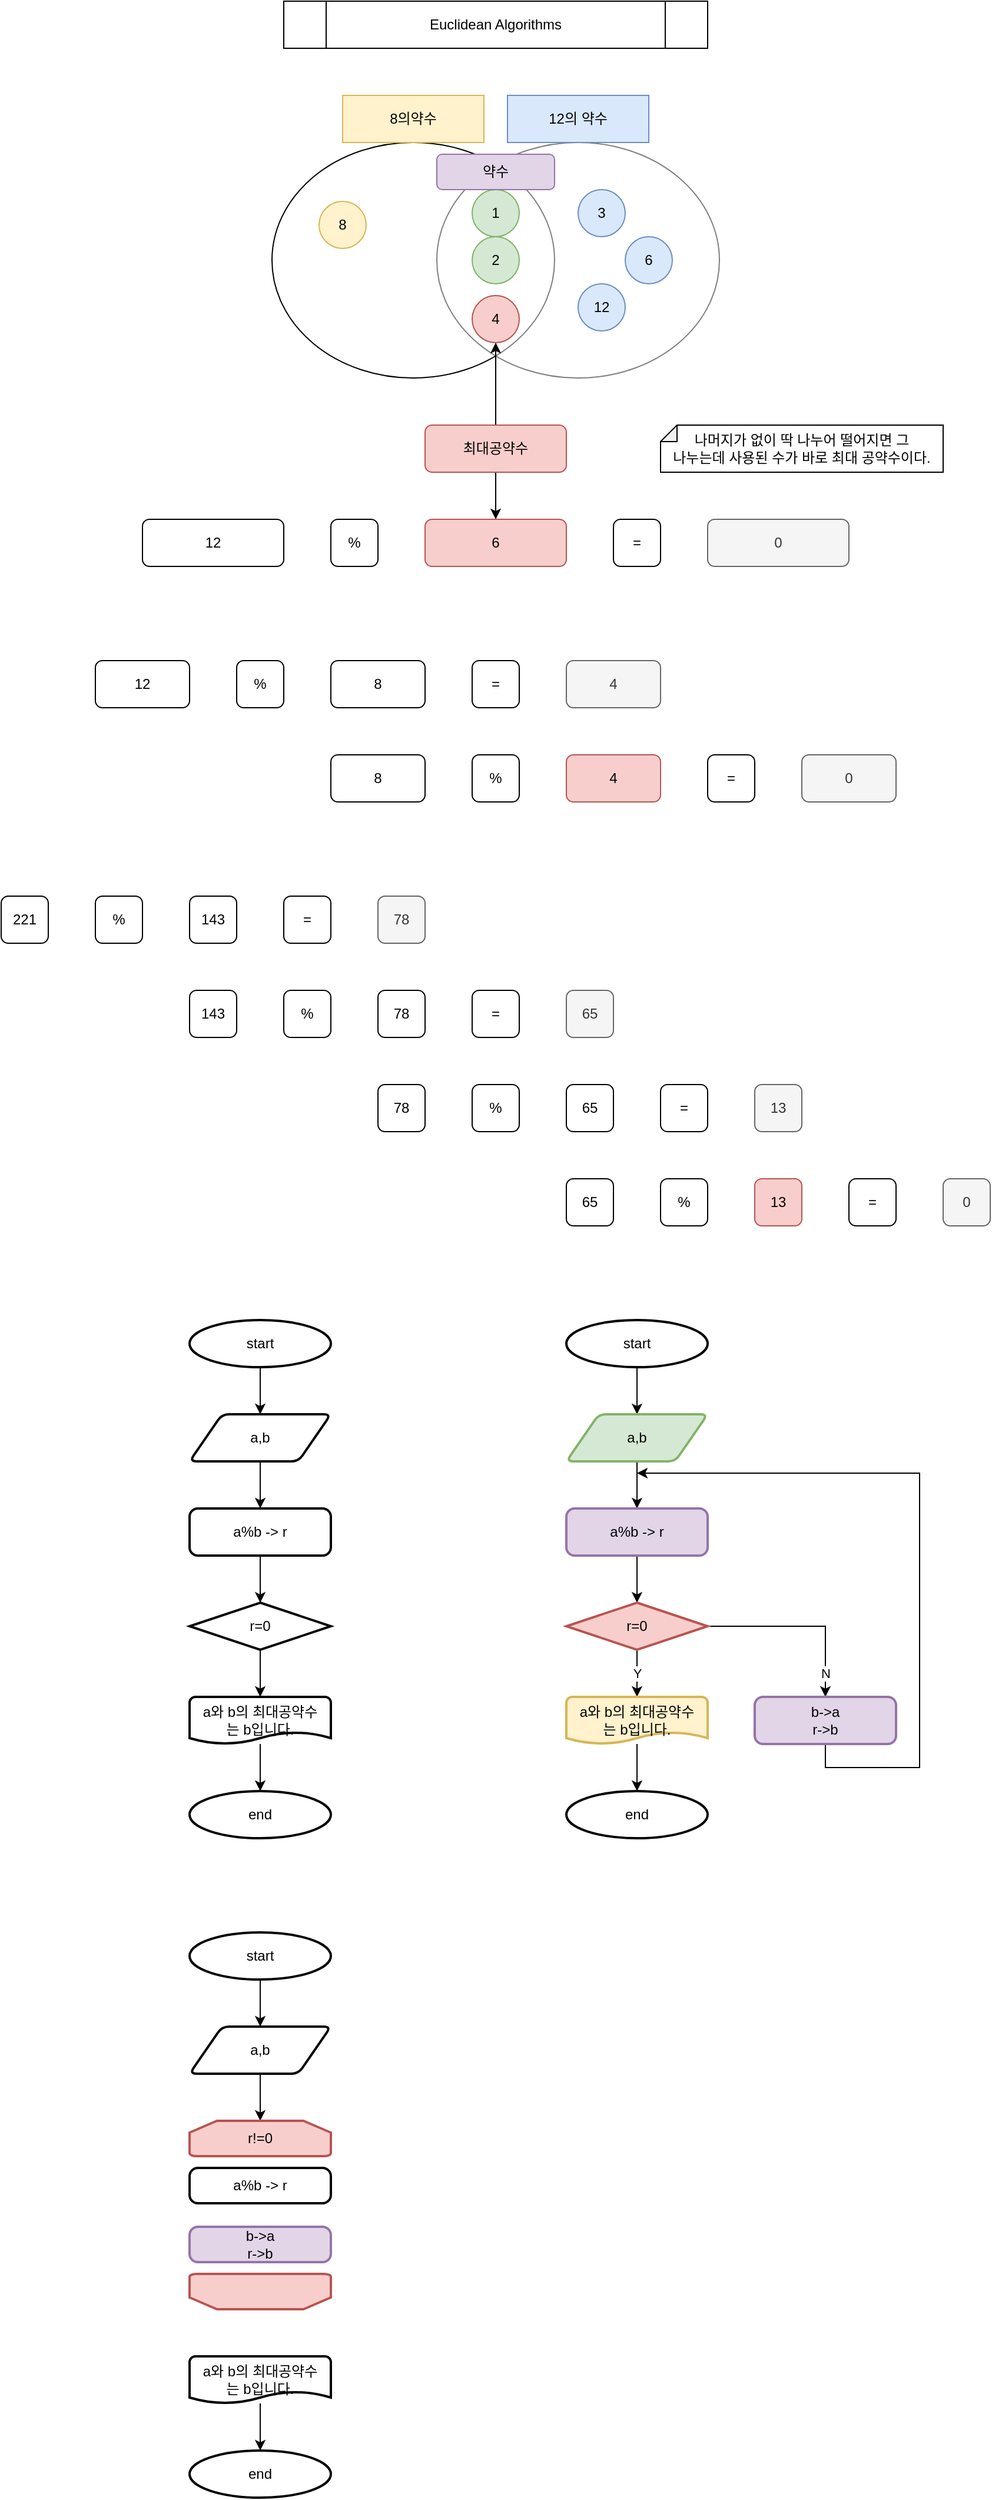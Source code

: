 <mxfile version="19.0.3" type="device"><diagram id="KPY9EynT-W9tP_tX1SLl" name="Page-1"><mxGraphModel dx="1101" dy="815" grid="1" gridSize="10" guides="1" tooltips="1" connect="1" arrows="1" fold="1" page="1" pageScale="1" pageWidth="850" pageHeight="1100" math="0" shadow="0"><root><mxCell id="0"/><mxCell id="1" parent="0"/><mxCell id="qfDCb4FsMu51xI5gXxI_-1" value="Euclidean Algorithms" style="shape=process;whiteSpace=wrap;html=1;backgroundOutline=1;" vertex="1" parent="1"><mxGeometry x="240" y="40" width="360" height="40" as="geometry"/></mxCell><mxCell id="qfDCb4FsMu51xI5gXxI_-2" value="" style="ellipse;whiteSpace=wrap;html=1;" vertex="1" parent="1"><mxGeometry x="230" y="160" width="240" height="200" as="geometry"/></mxCell><mxCell id="qfDCb4FsMu51xI5gXxI_-4" value="" style="ellipse;whiteSpace=wrap;html=1;opacity=50;" vertex="1" parent="1"><mxGeometry x="370" y="160" width="240" height="200" as="geometry"/></mxCell><mxCell id="qfDCb4FsMu51xI5gXxI_-5" value="8의약수" style="rounded=0;whiteSpace=wrap;html=1;fillColor=#fff2cc;strokeColor=#d6b656;" vertex="1" parent="1"><mxGeometry x="290" y="120" width="120" height="40" as="geometry"/></mxCell><mxCell id="qfDCb4FsMu51xI5gXxI_-6" value="12의 약수" style="rounded=0;whiteSpace=wrap;html=1;fillColor=#dae8fc;strokeColor=#6c8ebf;" vertex="1" parent="1"><mxGeometry x="430" y="120" width="120" height="40" as="geometry"/></mxCell><mxCell id="qfDCb4FsMu51xI5gXxI_-8" value="6" style="ellipse;whiteSpace=wrap;html=1;aspect=fixed;fillColor=#dae8fc;strokeColor=#6c8ebf;" vertex="1" parent="1"><mxGeometry x="530" y="240" width="40" height="40" as="geometry"/></mxCell><mxCell id="qfDCb4FsMu51xI5gXxI_-9" value="12" style="ellipse;whiteSpace=wrap;html=1;aspect=fixed;fillColor=#dae8fc;strokeColor=#6c8ebf;" vertex="1" parent="1"><mxGeometry x="490" y="280" width="40" height="40" as="geometry"/></mxCell><mxCell id="qfDCb4FsMu51xI5gXxI_-10" value="3" style="ellipse;whiteSpace=wrap;html=1;aspect=fixed;fillColor=#dae8fc;strokeColor=#6c8ebf;" vertex="1" parent="1"><mxGeometry x="490" y="200" width="40" height="40" as="geometry"/></mxCell><mxCell id="qfDCb4FsMu51xI5gXxI_-11" value="4" style="ellipse;whiteSpace=wrap;html=1;aspect=fixed;fillColor=#f8cecc;strokeColor=#b85450;" vertex="1" parent="1"><mxGeometry x="400" y="290" width="40" height="40" as="geometry"/></mxCell><mxCell id="qfDCb4FsMu51xI5gXxI_-12" value="2" style="ellipse;whiteSpace=wrap;html=1;aspect=fixed;fillColor=#d5e8d4;strokeColor=#82b366;" vertex="1" parent="1"><mxGeometry x="400" y="240" width="40" height="40" as="geometry"/></mxCell><mxCell id="qfDCb4FsMu51xI5gXxI_-13" value="1" style="ellipse;whiteSpace=wrap;html=1;aspect=fixed;fillColor=#d5e8d4;strokeColor=#82b366;" vertex="1" parent="1"><mxGeometry x="400" y="200" width="40" height="40" as="geometry"/></mxCell><mxCell id="qfDCb4FsMu51xI5gXxI_-14" value="8" style="ellipse;whiteSpace=wrap;html=1;aspect=fixed;fillColor=#fff2cc;strokeColor=#d6b656;" vertex="1" parent="1"><mxGeometry x="270" y="210" width="40" height="40" as="geometry"/></mxCell><mxCell id="qfDCb4FsMu51xI5gXxI_-15" value="약수" style="rounded=1;whiteSpace=wrap;html=1;fillColor=#e1d5e7;strokeColor=#9673a6;" vertex="1" parent="1"><mxGeometry x="370" y="170" width="100" height="30" as="geometry"/></mxCell><mxCell id="qfDCb4FsMu51xI5gXxI_-25" value="" style="edgeStyle=orthogonalEdgeStyle;rounded=0;orthogonalLoop=1;jettySize=auto;html=1;entryX=0.5;entryY=1;entryDx=0;entryDy=0;" edge="1" parent="1" source="qfDCb4FsMu51xI5gXxI_-16" target="qfDCb4FsMu51xI5gXxI_-11"><mxGeometry relative="1" as="geometry"><mxPoint x="420" y="350" as="targetPoint"/></mxGeometry></mxCell><mxCell id="qfDCb4FsMu51xI5gXxI_-26" value="" style="edgeStyle=orthogonalEdgeStyle;rounded=0;orthogonalLoop=1;jettySize=auto;html=1;" edge="1" parent="1" source="qfDCb4FsMu51xI5gXxI_-16" target="qfDCb4FsMu51xI5gXxI_-21"><mxGeometry relative="1" as="geometry"/></mxCell><mxCell id="qfDCb4FsMu51xI5gXxI_-16" value="최대공약수" style="rounded=1;whiteSpace=wrap;html=1;fillColor=#f8cecc;strokeColor=#b85450;" vertex="1" parent="1"><mxGeometry x="360" y="400" width="120" height="40" as="geometry"/></mxCell><mxCell id="qfDCb4FsMu51xI5gXxI_-19" value="12" style="rounded=1;whiteSpace=wrap;html=1;" vertex="1" parent="1"><mxGeometry x="120" y="480" width="120" height="40" as="geometry"/></mxCell><mxCell id="qfDCb4FsMu51xI5gXxI_-21" value="6" style="rounded=1;whiteSpace=wrap;html=1;fillColor=#f8cecc;strokeColor=#b85450;" vertex="1" parent="1"><mxGeometry x="360" y="480" width="120" height="40" as="geometry"/></mxCell><mxCell id="qfDCb4FsMu51xI5gXxI_-22" value="0" style="rounded=1;whiteSpace=wrap;html=1;fillColor=#f5f5f5;fontColor=#333333;strokeColor=#666666;" vertex="1" parent="1"><mxGeometry x="600" y="480" width="120" height="40" as="geometry"/></mxCell><mxCell id="qfDCb4FsMu51xI5gXxI_-23" value="=" style="rounded=1;whiteSpace=wrap;html=1;" vertex="1" parent="1"><mxGeometry x="520" y="480" width="40" height="40" as="geometry"/></mxCell><mxCell id="qfDCb4FsMu51xI5gXxI_-24" value="%" style="rounded=1;whiteSpace=wrap;html=1;" vertex="1" parent="1"><mxGeometry x="280" y="480" width="40" height="40" as="geometry"/></mxCell><mxCell id="qfDCb4FsMu51xI5gXxI_-27" value="나머지가 없이 딱 나누어 떨어지면 그 &lt;br&gt;나누는데 사용된 수가 바로 최대 공약수이다." style="shape=note;whiteSpace=wrap;html=1;backgroundOutline=1;darkOpacity=0.05;size=14;direction=north;" vertex="1" parent="1"><mxGeometry x="560" y="400" width="240" height="40" as="geometry"/></mxCell><mxCell id="qfDCb4FsMu51xI5gXxI_-28" value="12" style="rounded=1;whiteSpace=wrap;html=1;" vertex="1" parent="1"><mxGeometry x="80" y="600" width="80" height="40" as="geometry"/></mxCell><mxCell id="qfDCb4FsMu51xI5gXxI_-30" value="8" style="rounded=1;whiteSpace=wrap;html=1;" vertex="1" parent="1"><mxGeometry x="280" y="600" width="80" height="40" as="geometry"/></mxCell><mxCell id="qfDCb4FsMu51xI5gXxI_-31" value="%" style="rounded=1;whiteSpace=wrap;html=1;" vertex="1" parent="1"><mxGeometry x="200" y="600" width="40" height="40" as="geometry"/></mxCell><mxCell id="qfDCb4FsMu51xI5gXxI_-32" value="=" style="rounded=1;whiteSpace=wrap;html=1;" vertex="1" parent="1"><mxGeometry x="400" y="600" width="40" height="40" as="geometry"/></mxCell><mxCell id="qfDCb4FsMu51xI5gXxI_-33" value="4" style="rounded=1;whiteSpace=wrap;html=1;fillColor=#f5f5f5;fontColor=#333333;strokeColor=#666666;" vertex="1" parent="1"><mxGeometry x="480" y="600" width="80" height="40" as="geometry"/></mxCell><mxCell id="qfDCb4FsMu51xI5gXxI_-34" value="8" style="rounded=1;whiteSpace=wrap;html=1;" vertex="1" parent="1"><mxGeometry x="280" y="680" width="80" height="40" as="geometry"/></mxCell><mxCell id="qfDCb4FsMu51xI5gXxI_-35" value="4" style="rounded=1;whiteSpace=wrap;html=1;fillColor=#f8cecc;strokeColor=#b85450;" vertex="1" parent="1"><mxGeometry x="480" y="680" width="80" height="40" as="geometry"/></mxCell><mxCell id="qfDCb4FsMu51xI5gXxI_-36" value="%" style="rounded=1;whiteSpace=wrap;html=1;" vertex="1" parent="1"><mxGeometry x="400" y="680" width="40" height="40" as="geometry"/></mxCell><mxCell id="qfDCb4FsMu51xI5gXxI_-37" value="=" style="rounded=1;whiteSpace=wrap;html=1;" vertex="1" parent="1"><mxGeometry x="600" y="680" width="40" height="40" as="geometry"/></mxCell><mxCell id="qfDCb4FsMu51xI5gXxI_-38" value="0" style="rounded=1;whiteSpace=wrap;html=1;fillColor=#f5f5f5;fontColor=#333333;strokeColor=#666666;" vertex="1" parent="1"><mxGeometry x="680" y="680" width="80" height="40" as="geometry"/></mxCell><mxCell id="qfDCb4FsMu51xI5gXxI_-39" value="221" style="rounded=1;whiteSpace=wrap;html=1;" vertex="1" parent="1"><mxGeometry y="800" width="40" height="40" as="geometry"/></mxCell><mxCell id="qfDCb4FsMu51xI5gXxI_-40" value="143" style="rounded=1;whiteSpace=wrap;html=1;" vertex="1" parent="1"><mxGeometry x="160" y="800" width="40" height="40" as="geometry"/></mxCell><mxCell id="qfDCb4FsMu51xI5gXxI_-41" value="%" style="rounded=1;whiteSpace=wrap;html=1;" vertex="1" parent="1"><mxGeometry x="80" y="800" width="40" height="40" as="geometry"/></mxCell><mxCell id="qfDCb4FsMu51xI5gXxI_-42" value="=" style="rounded=1;whiteSpace=wrap;html=1;" vertex="1" parent="1"><mxGeometry x="240" y="800" width="40" height="40" as="geometry"/></mxCell><mxCell id="qfDCb4FsMu51xI5gXxI_-43" value="78" style="rounded=1;whiteSpace=wrap;html=1;fillColor=#f5f5f5;fontColor=#333333;strokeColor=#666666;" vertex="1" parent="1"><mxGeometry x="320" y="800" width="40" height="40" as="geometry"/></mxCell><mxCell id="qfDCb4FsMu51xI5gXxI_-55" value="143" style="rounded=1;whiteSpace=wrap;html=1;" vertex="1" parent="1"><mxGeometry x="160" y="880" width="40" height="40" as="geometry"/></mxCell><mxCell id="qfDCb4FsMu51xI5gXxI_-56" value="%" style="rounded=1;whiteSpace=wrap;html=1;" vertex="1" parent="1"><mxGeometry x="240" y="880" width="40" height="40" as="geometry"/></mxCell><mxCell id="qfDCb4FsMu51xI5gXxI_-57" value="78" style="rounded=1;whiteSpace=wrap;html=1;" vertex="1" parent="1"><mxGeometry x="320" y="880" width="40" height="40" as="geometry"/></mxCell><mxCell id="qfDCb4FsMu51xI5gXxI_-58" value="=" style="rounded=1;whiteSpace=wrap;html=1;" vertex="1" parent="1"><mxGeometry x="400" y="880" width="40" height="40" as="geometry"/></mxCell><mxCell id="qfDCb4FsMu51xI5gXxI_-59" value="65" style="rounded=1;whiteSpace=wrap;html=1;fillColor=#f5f5f5;fontColor=#333333;strokeColor=#666666;" vertex="1" parent="1"><mxGeometry x="480" y="880" width="40" height="40" as="geometry"/></mxCell><mxCell id="qfDCb4FsMu51xI5gXxI_-60" value="78" style="rounded=1;whiteSpace=wrap;html=1;" vertex="1" parent="1"><mxGeometry x="320" y="960" width="40" height="40" as="geometry"/></mxCell><mxCell id="qfDCb4FsMu51xI5gXxI_-61" value="65" style="rounded=1;whiteSpace=wrap;html=1;" vertex="1" parent="1"><mxGeometry x="480" y="960" width="40" height="40" as="geometry"/></mxCell><mxCell id="qfDCb4FsMu51xI5gXxI_-62" value="%" style="rounded=1;whiteSpace=wrap;html=1;" vertex="1" parent="1"><mxGeometry x="400" y="960" width="40" height="40" as="geometry"/></mxCell><mxCell id="qfDCb4FsMu51xI5gXxI_-63" value="=" style="rounded=1;whiteSpace=wrap;html=1;" vertex="1" parent="1"><mxGeometry x="560" y="960" width="40" height="40" as="geometry"/></mxCell><mxCell id="qfDCb4FsMu51xI5gXxI_-64" value="13" style="rounded=1;whiteSpace=wrap;html=1;fillColor=#f5f5f5;fontColor=#333333;strokeColor=#666666;" vertex="1" parent="1"><mxGeometry x="640" y="960" width="40" height="40" as="geometry"/></mxCell><mxCell id="qfDCb4FsMu51xI5gXxI_-65" value="65" style="rounded=1;whiteSpace=wrap;html=1;" vertex="1" parent="1"><mxGeometry x="480" y="1040" width="40" height="40" as="geometry"/></mxCell><mxCell id="qfDCb4FsMu51xI5gXxI_-66" value="13" style="rounded=1;whiteSpace=wrap;html=1;fillColor=#f8cecc;strokeColor=#b85450;" vertex="1" parent="1"><mxGeometry x="640" y="1040" width="40" height="40" as="geometry"/></mxCell><mxCell id="qfDCb4FsMu51xI5gXxI_-67" value="%" style="rounded=1;whiteSpace=wrap;html=1;" vertex="1" parent="1"><mxGeometry x="560" y="1040" width="40" height="40" as="geometry"/></mxCell><mxCell id="qfDCb4FsMu51xI5gXxI_-68" value="=" style="rounded=1;whiteSpace=wrap;html=1;" vertex="1" parent="1"><mxGeometry x="720" y="1040" width="40" height="40" as="geometry"/></mxCell><mxCell id="qfDCb4FsMu51xI5gXxI_-69" value="0" style="rounded=1;whiteSpace=wrap;html=1;fillColor=#f5f5f5;fontColor=#333333;strokeColor=#666666;" vertex="1" parent="1"><mxGeometry x="800" y="1040" width="40" height="40" as="geometry"/></mxCell><mxCell id="qfDCb4FsMu51xI5gXxI_-86" value="" style="edgeStyle=orthogonalEdgeStyle;rounded=0;orthogonalLoop=1;jettySize=auto;html=1;" edge="1" parent="1" source="qfDCb4FsMu51xI5gXxI_-73" target="qfDCb4FsMu51xI5gXxI_-74"><mxGeometry relative="1" as="geometry"/></mxCell><mxCell id="qfDCb4FsMu51xI5gXxI_-73" value="start" style="strokeWidth=2;html=1;shape=mxgraph.flowchart.start_1;whiteSpace=wrap;" vertex="1" parent="1"><mxGeometry x="160" y="1160" width="120" height="40" as="geometry"/></mxCell><mxCell id="qfDCb4FsMu51xI5gXxI_-87" value="" style="edgeStyle=orthogonalEdgeStyle;rounded=0;orthogonalLoop=1;jettySize=auto;html=1;" edge="1" parent="1" source="qfDCb4FsMu51xI5gXxI_-74" target="qfDCb4FsMu51xI5gXxI_-75"><mxGeometry relative="1" as="geometry"/></mxCell><mxCell id="qfDCb4FsMu51xI5gXxI_-74" value="a,b" style="shape=parallelogram;html=1;strokeWidth=2;perimeter=parallelogramPerimeter;whiteSpace=wrap;rounded=1;arcSize=12;size=0.23;" vertex="1" parent="1"><mxGeometry x="160" y="1240" width="120" height="40" as="geometry"/></mxCell><mxCell id="qfDCb4FsMu51xI5gXxI_-88" value="" style="edgeStyle=orthogonalEdgeStyle;rounded=0;orthogonalLoop=1;jettySize=auto;html=1;" edge="1" parent="1" source="qfDCb4FsMu51xI5gXxI_-75" target="qfDCb4FsMu51xI5gXxI_-76"><mxGeometry relative="1" as="geometry"/></mxCell><mxCell id="qfDCb4FsMu51xI5gXxI_-75" value="a%b -&amp;gt; r" style="rounded=1;whiteSpace=wrap;html=1;absoluteArcSize=1;arcSize=14;strokeWidth=2;" vertex="1" parent="1"><mxGeometry x="160" y="1320" width="120" height="40" as="geometry"/></mxCell><mxCell id="qfDCb4FsMu51xI5gXxI_-89" value="" style="edgeStyle=orthogonalEdgeStyle;rounded=0;orthogonalLoop=1;jettySize=auto;html=1;" edge="1" parent="1" source="qfDCb4FsMu51xI5gXxI_-76" target="qfDCb4FsMu51xI5gXxI_-77"><mxGeometry relative="1" as="geometry"/></mxCell><mxCell id="qfDCb4FsMu51xI5gXxI_-76" value="r=0" style="strokeWidth=2;html=1;shape=mxgraph.flowchart.decision;whiteSpace=wrap;" vertex="1" parent="1"><mxGeometry x="160" y="1400" width="120" height="40" as="geometry"/></mxCell><mxCell id="qfDCb4FsMu51xI5gXxI_-90" value="" style="edgeStyle=orthogonalEdgeStyle;rounded=0;orthogonalLoop=1;jettySize=auto;html=1;" edge="1" parent="1" source="qfDCb4FsMu51xI5gXxI_-77" target="qfDCb4FsMu51xI5gXxI_-78"><mxGeometry relative="1" as="geometry"/></mxCell><mxCell id="qfDCb4FsMu51xI5gXxI_-77" value="a와 b의 최대공약수&lt;br&gt;는 b입니다." style="strokeWidth=2;html=1;shape=mxgraph.flowchart.document2;whiteSpace=wrap;size=0.25;" vertex="1" parent="1"><mxGeometry x="160" y="1480" width="120" height="40" as="geometry"/></mxCell><mxCell id="qfDCb4FsMu51xI5gXxI_-78" value="end" style="strokeWidth=2;html=1;shape=mxgraph.flowchart.start_1;whiteSpace=wrap;" vertex="1" parent="1"><mxGeometry x="160" y="1560" width="120" height="40" as="geometry"/></mxCell><mxCell id="qfDCb4FsMu51xI5gXxI_-91" value="" style="edgeStyle=orthogonalEdgeStyle;rounded=0;orthogonalLoop=1;jettySize=auto;html=1;" edge="1" parent="1" source="qfDCb4FsMu51xI5gXxI_-79" target="qfDCb4FsMu51xI5gXxI_-80"><mxGeometry relative="1" as="geometry"/></mxCell><mxCell id="qfDCb4FsMu51xI5gXxI_-79" value="start" style="strokeWidth=2;html=1;shape=mxgraph.flowchart.start_1;whiteSpace=wrap;" vertex="1" parent="1"><mxGeometry x="480" y="1160" width="120" height="40" as="geometry"/></mxCell><mxCell id="qfDCb4FsMu51xI5gXxI_-92" value="" style="edgeStyle=orthogonalEdgeStyle;rounded=0;orthogonalLoop=1;jettySize=auto;html=1;" edge="1" parent="1" source="qfDCb4FsMu51xI5gXxI_-80" target="qfDCb4FsMu51xI5gXxI_-81"><mxGeometry relative="1" as="geometry"/></mxCell><mxCell id="qfDCb4FsMu51xI5gXxI_-80" value="a,b" style="shape=parallelogram;html=1;strokeWidth=2;perimeter=parallelogramPerimeter;whiteSpace=wrap;rounded=1;arcSize=12;size=0.23;fillColor=#d5e8d4;strokeColor=#82b366;" vertex="1" parent="1"><mxGeometry x="480" y="1240" width="120" height="40" as="geometry"/></mxCell><mxCell id="qfDCb4FsMu51xI5gXxI_-93" value="" style="edgeStyle=orthogonalEdgeStyle;rounded=0;orthogonalLoop=1;jettySize=auto;html=1;" edge="1" parent="1" source="qfDCb4FsMu51xI5gXxI_-81" target="qfDCb4FsMu51xI5gXxI_-82"><mxGeometry relative="1" as="geometry"/></mxCell><mxCell id="qfDCb4FsMu51xI5gXxI_-81" value="a%b -&amp;gt; r" style="rounded=1;whiteSpace=wrap;html=1;absoluteArcSize=1;arcSize=14;strokeWidth=2;fillColor=#e1d5e7;strokeColor=#9673a6;" vertex="1" parent="1"><mxGeometry x="480" y="1320" width="120" height="40" as="geometry"/></mxCell><mxCell id="qfDCb4FsMu51xI5gXxI_-94" value="Y" style="edgeStyle=orthogonalEdgeStyle;rounded=0;orthogonalLoop=1;jettySize=auto;html=1;" edge="1" parent="1" source="qfDCb4FsMu51xI5gXxI_-82" target="qfDCb4FsMu51xI5gXxI_-83"><mxGeometry relative="1" as="geometry"/></mxCell><mxCell id="qfDCb4FsMu51xI5gXxI_-96" value="N" style="edgeStyle=orthogonalEdgeStyle;rounded=0;orthogonalLoop=1;jettySize=auto;html=1;entryX=0.5;entryY=0;entryDx=0;entryDy=0;" edge="1" parent="1" source="qfDCb4FsMu51xI5gXxI_-82" target="qfDCb4FsMu51xI5gXxI_-85"><mxGeometry x="0.75" relative="1" as="geometry"><mxPoint as="offset"/></mxGeometry></mxCell><mxCell id="qfDCb4FsMu51xI5gXxI_-82" value="r=0" style="strokeWidth=2;html=1;shape=mxgraph.flowchart.decision;whiteSpace=wrap;fillColor=#f8cecc;strokeColor=#b85450;" vertex="1" parent="1"><mxGeometry x="480" y="1400" width="120" height="40" as="geometry"/></mxCell><mxCell id="qfDCb4FsMu51xI5gXxI_-95" value="" style="edgeStyle=orthogonalEdgeStyle;rounded=0;orthogonalLoop=1;jettySize=auto;html=1;" edge="1" parent="1" source="qfDCb4FsMu51xI5gXxI_-83" target="qfDCb4FsMu51xI5gXxI_-84"><mxGeometry relative="1" as="geometry"/></mxCell><mxCell id="qfDCb4FsMu51xI5gXxI_-83" value="a와 b의 최대공약수&lt;br&gt;는 b입니다." style="strokeWidth=2;html=1;shape=mxgraph.flowchart.document2;whiteSpace=wrap;size=0.25;fillColor=#fff2cc;strokeColor=#d6b656;" vertex="1" parent="1"><mxGeometry x="480" y="1480" width="120" height="40" as="geometry"/></mxCell><mxCell id="qfDCb4FsMu51xI5gXxI_-84" value="end" style="strokeWidth=2;html=1;shape=mxgraph.flowchart.start_1;whiteSpace=wrap;" vertex="1" parent="1"><mxGeometry x="480" y="1560" width="120" height="40" as="geometry"/></mxCell><mxCell id="qfDCb4FsMu51xI5gXxI_-97" style="edgeStyle=orthogonalEdgeStyle;rounded=0;orthogonalLoop=1;jettySize=auto;html=1;" edge="1" parent="1" source="qfDCb4FsMu51xI5gXxI_-85"><mxGeometry relative="1" as="geometry"><mxPoint x="540" y="1290" as="targetPoint"/><Array as="points"><mxPoint x="700" y="1540"/><mxPoint x="780" y="1540"/><mxPoint x="780" y="1290"/></Array></mxGeometry></mxCell><mxCell id="qfDCb4FsMu51xI5gXxI_-85" value="b-&amp;gt;a&lt;br&gt;r-&amp;gt;b" style="rounded=1;whiteSpace=wrap;html=1;absoluteArcSize=1;arcSize=14;strokeWidth=2;fillColor=#e1d5e7;strokeColor=#9673a6;" vertex="1" parent="1"><mxGeometry x="640" y="1480" width="120" height="40" as="geometry"/></mxCell><mxCell id="qfDCb4FsMu51xI5gXxI_-98" value="" style="edgeStyle=orthogonalEdgeStyle;rounded=0;orthogonalLoop=1;jettySize=auto;html=1;" edge="1" parent="1" source="qfDCb4FsMu51xI5gXxI_-99" target="qfDCb4FsMu51xI5gXxI_-101"><mxGeometry relative="1" as="geometry"/></mxCell><mxCell id="qfDCb4FsMu51xI5gXxI_-99" value="start" style="strokeWidth=2;html=1;shape=mxgraph.flowchart.start_1;whiteSpace=wrap;" vertex="1" parent="1"><mxGeometry x="160" y="1680" width="120" height="40" as="geometry"/></mxCell><mxCell id="qfDCb4FsMu51xI5gXxI_-114" value="" style="edgeStyle=orthogonalEdgeStyle;rounded=0;orthogonalLoop=1;jettySize=auto;html=1;" edge="1" parent="1" source="qfDCb4FsMu51xI5gXxI_-101" target="qfDCb4FsMu51xI5gXxI_-109"><mxGeometry relative="1" as="geometry"/></mxCell><mxCell id="qfDCb4FsMu51xI5gXxI_-101" value="a,b" style="shape=parallelogram;html=1;strokeWidth=2;perimeter=parallelogramPerimeter;whiteSpace=wrap;rounded=1;arcSize=12;size=0.23;" vertex="1" parent="1"><mxGeometry x="160" y="1760" width="120" height="40" as="geometry"/></mxCell><mxCell id="qfDCb4FsMu51xI5gXxI_-106" value="" style="edgeStyle=orthogonalEdgeStyle;rounded=0;orthogonalLoop=1;jettySize=auto;html=1;" edge="1" parent="1" source="qfDCb4FsMu51xI5gXxI_-107" target="qfDCb4FsMu51xI5gXxI_-108"><mxGeometry relative="1" as="geometry"/></mxCell><mxCell id="qfDCb4FsMu51xI5gXxI_-107" value="a와 b의 최대공약수&lt;br&gt;는 b입니다." style="strokeWidth=2;html=1;shape=mxgraph.flowchart.document2;whiteSpace=wrap;size=0.25;" vertex="1" parent="1"><mxGeometry x="160" y="2040" width="120" height="40" as="geometry"/></mxCell><mxCell id="qfDCb4FsMu51xI5gXxI_-108" value="end" style="strokeWidth=2;html=1;shape=mxgraph.flowchart.start_1;whiteSpace=wrap;" vertex="1" parent="1"><mxGeometry x="160" y="2120" width="120" height="40" as="geometry"/></mxCell><mxCell id="qfDCb4FsMu51xI5gXxI_-109" value="r!=0" style="strokeWidth=2;html=1;shape=mxgraph.flowchart.loop_limit;whiteSpace=wrap;fillColor=#f8cecc;strokeColor=#b85450;" vertex="1" parent="1"><mxGeometry x="160" y="1840" width="120" height="30" as="geometry"/></mxCell><mxCell id="qfDCb4FsMu51xI5gXxI_-110" value="" style="strokeWidth=2;html=1;shape=mxgraph.flowchart.loop_limit;whiteSpace=wrap;direction=west;fillColor=#f8cecc;strokeColor=#b85450;" vertex="1" parent="1"><mxGeometry x="160" y="1970" width="120" height="30" as="geometry"/></mxCell><mxCell id="qfDCb4FsMu51xI5gXxI_-112" value="b-&amp;gt;a&lt;br&gt;r-&amp;gt;b" style="rounded=1;whiteSpace=wrap;html=1;absoluteArcSize=1;arcSize=14;strokeWidth=2;fillColor=#e1d5e7;strokeColor=#9673a6;" vertex="1" parent="1"><mxGeometry x="160" y="1930" width="120" height="30" as="geometry"/></mxCell><mxCell id="qfDCb4FsMu51xI5gXxI_-118" value="a%b -&amp;gt; r" style="rounded=1;whiteSpace=wrap;html=1;absoluteArcSize=1;arcSize=14;strokeWidth=2;" vertex="1" parent="1"><mxGeometry x="160" y="1880" width="120" height="30" as="geometry"/></mxCell></root></mxGraphModel></diagram></mxfile>